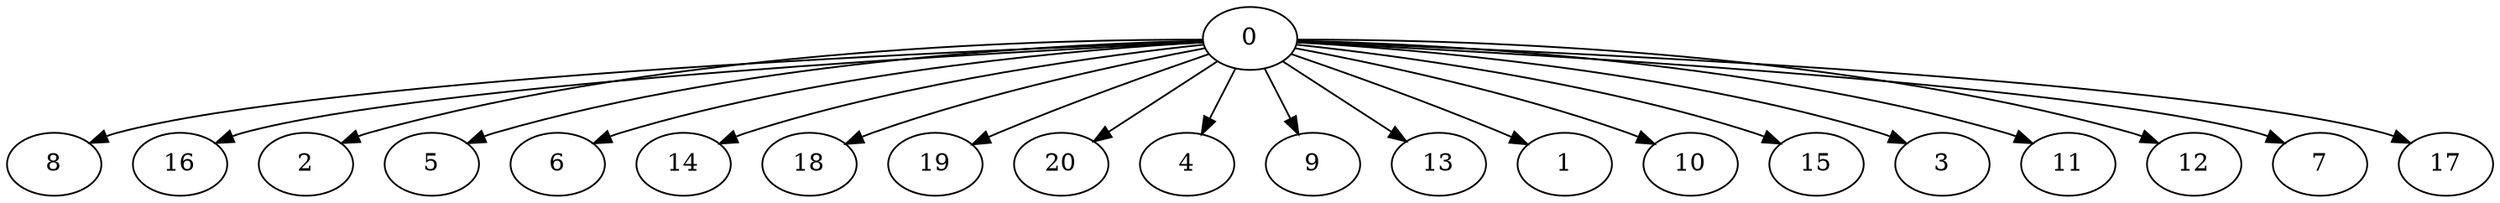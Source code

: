 digraph "Fork_Nodes_21_CCR_0.10_WeightType_Random#5" {
	graph ["Duplicate states"=0,
		GraphType=Fork,
		"Max states in OPEN"=0,
		Modes="120000ms; topo-ordered tasks, ; Pruning: task equivalence, fixed order ready list, ; F-value: ; Optimisation: best schedule length (\
SL) optimisation on equal, ",
		NumberOfTasks=21,
		"Pruned using list schedule length"=11294823,
		"States removed from OPEN"=0,
		TargetSystem="Homogeneous-4",
		"Time to schedule (ms)"=3722,
		"Total idle time"=82,
		"Total schedule length"=315,
		"Total sequential time"=1175,
		"Total states created"=22845158
	];
	0	["Finish time"=25,
		Processor=0,
		"Start time"=0,
		Weight=25];
	8	["Finish time"=188,
		Processor=1,
		"Start time"=103,
		Weight=85];
	0 -> 8	[Weight=6];
	16	["Finish time"=273,
		Processor=1,
		"Start time"=188,
		Weight=85];
	0 -> 16	[Weight=8];
	2	["Finish time"=221,
		Processor=2,
		"Start time"=145,
		Weight=76];
	0 -> 2	[Weight=6];
	5	["Finish time"=180,
		Processor=3,
		"Start time"=104,
		Weight=76];
	0 -> 5	[Weight=5];
	6	["Finish time"=104,
		Processor=3,
		"Start time"=28,
		Weight=76];
	0 -> 6	[Weight=3];
	14	["Finish time"=314,
		Processor=2,
		"Start time"=238,
		Weight=76];
	0 -> 14	[Weight=8];
	18	["Finish time"=256,
		Processor=3,
		"Start time"=180,
		Weight=76];
	0 -> 18	[Weight=5];
	19	["Finish time"=103,
		Processor=1,
		"Start time"=27,
		Weight=76];
	0 -> 19	[Weight=2];
	20	["Finish time"=103,
		Processor=2,
		"Start time"=27,
		Weight=76];
	0 -> 20	[Weight=2];
	4	["Finish time"=160,
		Processor=0,
		"Start time"=92,
		Weight=68];
	0 -> 4	[Weight=7];
	9	["Finish time"=279,
		Processor=0,
		"Start time"=211,
		Weight=68];
	0 -> 9	[Weight=9];
	13	["Finish time"=315,
		Processor=3,
		"Start time"=256,
		Weight=59];
	0 -> 13	[Weight=5];
	1	["Finish time"=145,
		Processor=2,
		"Start time"=103,
		Weight=42];
	0 -> 1	[Weight=4];
	10	["Finish time"=315,
		Processor=1,
		"Start time"=273,
		Weight=42];
	0 -> 10	[Weight=10];
	15	["Finish time"=67,
		Processor=0,
		"Start time"=25,
		Weight=42];
	0 -> 15	[Weight=3];
	3	["Finish time"=313,
		Processor=0,
		"Start time"=279,
		Weight=34];
	0 -> 3	[Weight=10];
	11	["Finish time"=194,
		Processor=0,
		"Start time"=160,
		Weight=34];
	0 -> 11	[Weight=7];
	12	["Finish time"=92,
		Processor=0,
		"Start time"=67,
		Weight=25];
	0 -> 12	[Weight=5];
	7	["Finish time"=238,
		Processor=2,
		"Start time"=221,
		Weight=17];
	0 -> 7	[Weight=6];
	17	["Finish time"=211,
		Processor=0,
		"Start time"=194,
		Weight=17];
	0 -> 17	[Weight=7];
}

